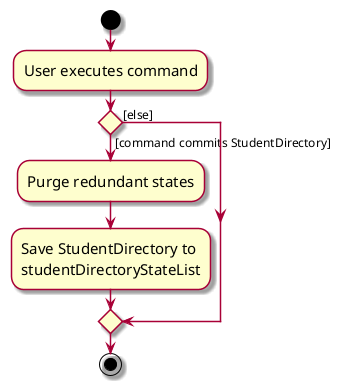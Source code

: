 @startuml
skin rose
skinparam ActivityFontSize 15
skinparam ArrowFontSize 12
start
:User executes command;

'Since the beta syntax does not support placing the condition outside the
'diamond we place it as the true branch instead.

if () then ([command commits StudentDirectory])
    :Purge redundant states;
    :Save StudentDirectory to
    studentDirectoryStateList;
else ([else])
endif
stop
@enduml
